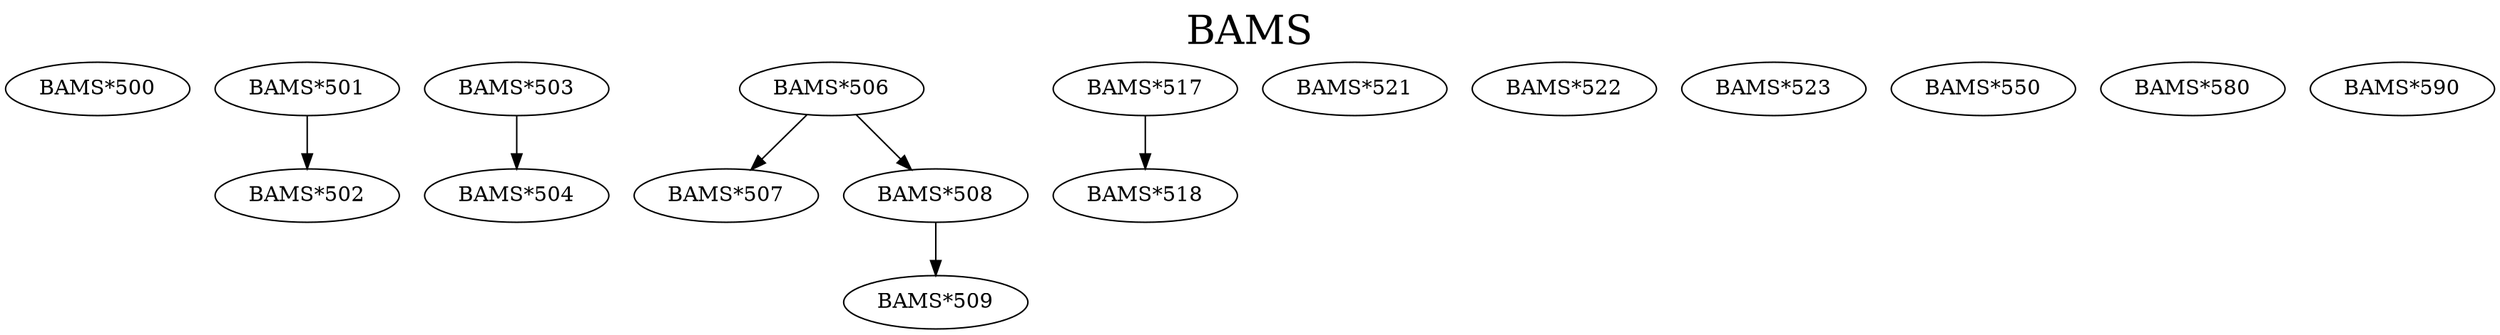 digraph BAMS {
labelloc = "t";
label = "BAMS"
fontsize = 27;
"BAMS*500"
"BAMS*501"
"BAMS*501" -> "BAMS*502" [style=solid]
"BAMS*503"
"BAMS*503" -> "BAMS*504" [style=solid]
"BAMS*506"
"BAMS*506" -> "BAMS*507" [style=solid]
"BAMS*506" -> "BAMS*508" [style=solid]
"BAMS*508" -> "BAMS*509" [style=solid]
"BAMS*517"
"BAMS*517" -> "BAMS*518" [style=solid]
"BAMS*521"
"BAMS*522"
"BAMS*523"
"BAMS*550"
"BAMS*580"
"BAMS*590"
}
